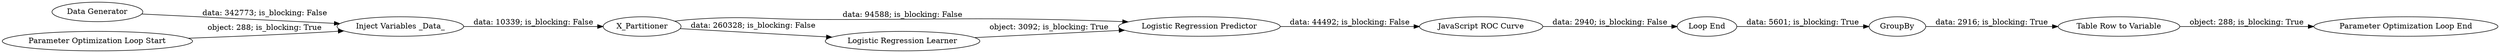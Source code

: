 digraph {
	"-8448686516956513974_340" [label="Inject Variables _Data_"]
	"-8448686516956513974_338" [label=X_Partitioner]
	"-8448686516956513974_337" [label="Table Row to Variable"]
	"-8448686516956513974_335" [label="JavaScript ROC Curve"]
	"-8448686516956513974_332" [label="Data Generator"]
	"-8448686516956513974_325" [label="Parameter Optimization Loop End"]
	"-8448686516956513974_342" [label=GroupBy]
	"-8448686516956513974_334" [label="Logistic Regression Predictor"]
	"-8448686516956513974_324" [label="Parameter Optimization Loop Start"]
	"-8448686516956513974_327" [label="Logistic Regression Learner"]
	"-8448686516956513974_341" [label="Loop End"]
	"-8448686516956513974_338" -> "-8448686516956513974_327" [label="data: 260328; is_blocking: False"]
	"-8448686516956513974_342" -> "-8448686516956513974_337" [label="data: 2916; is_blocking: True"]
	"-8448686516956513974_335" -> "-8448686516956513974_341" [label="data: 2940; is_blocking: False"]
	"-8448686516956513974_334" -> "-8448686516956513974_335" [label="data: 44492; is_blocking: False"]
	"-8448686516956513974_337" -> "-8448686516956513974_325" [label="object: 288; is_blocking: True"]
	"-8448686516956513974_324" -> "-8448686516956513974_340" [label="object: 288; is_blocking: True"]
	"-8448686516956513974_327" -> "-8448686516956513974_334" [label="object: 3092; is_blocking: True"]
	"-8448686516956513974_332" -> "-8448686516956513974_340" [label="data: 342773; is_blocking: False"]
	"-8448686516956513974_338" -> "-8448686516956513974_334" [label="data: 94588; is_blocking: False"]
	"-8448686516956513974_340" -> "-8448686516956513974_338" [label="data: 10339; is_blocking: False"]
	"-8448686516956513974_341" -> "-8448686516956513974_342" [label="data: 5601; is_blocking: True"]
	rankdir=LR
}
